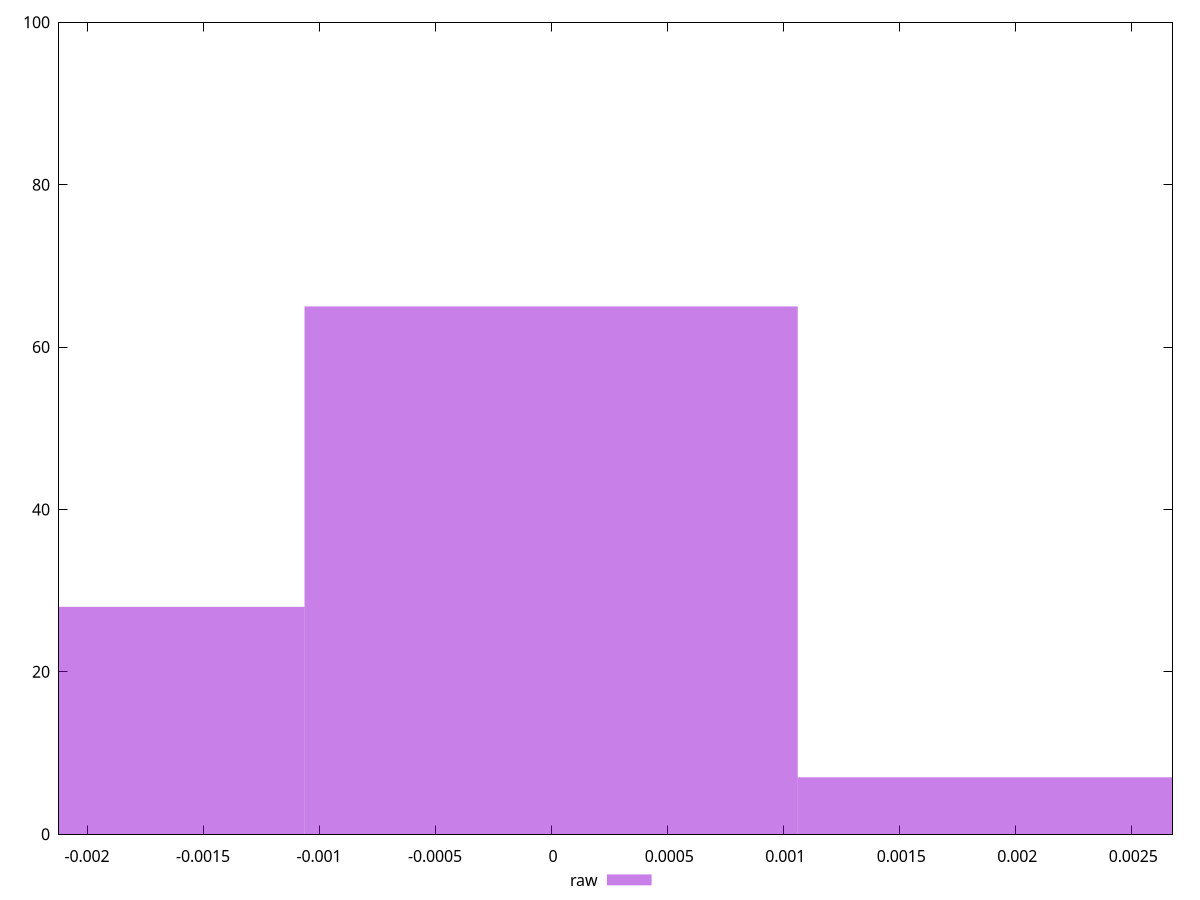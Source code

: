 reset

$raw <<EOF
0 65
0.002125869347834469 7
-0.002125869347834469 28
EOF

set key outside below
set boxwidth 0.002125869347834469
set xrange [-0.002121160905287481:0.0026782704822020955]
set yrange [0:100]
set trange [0:100]
set style fill transparent solid 0.5 noborder
set terminal svg size 640, 490 enhanced background rgb 'white'
set output "report_00019_2021-02-10T18-14-37.922Z//meta/pScore-difference/samples/pages+cached+noadtech+nomedia/raw/histogram.svg"

plot $raw title "raw" with boxes

reset
